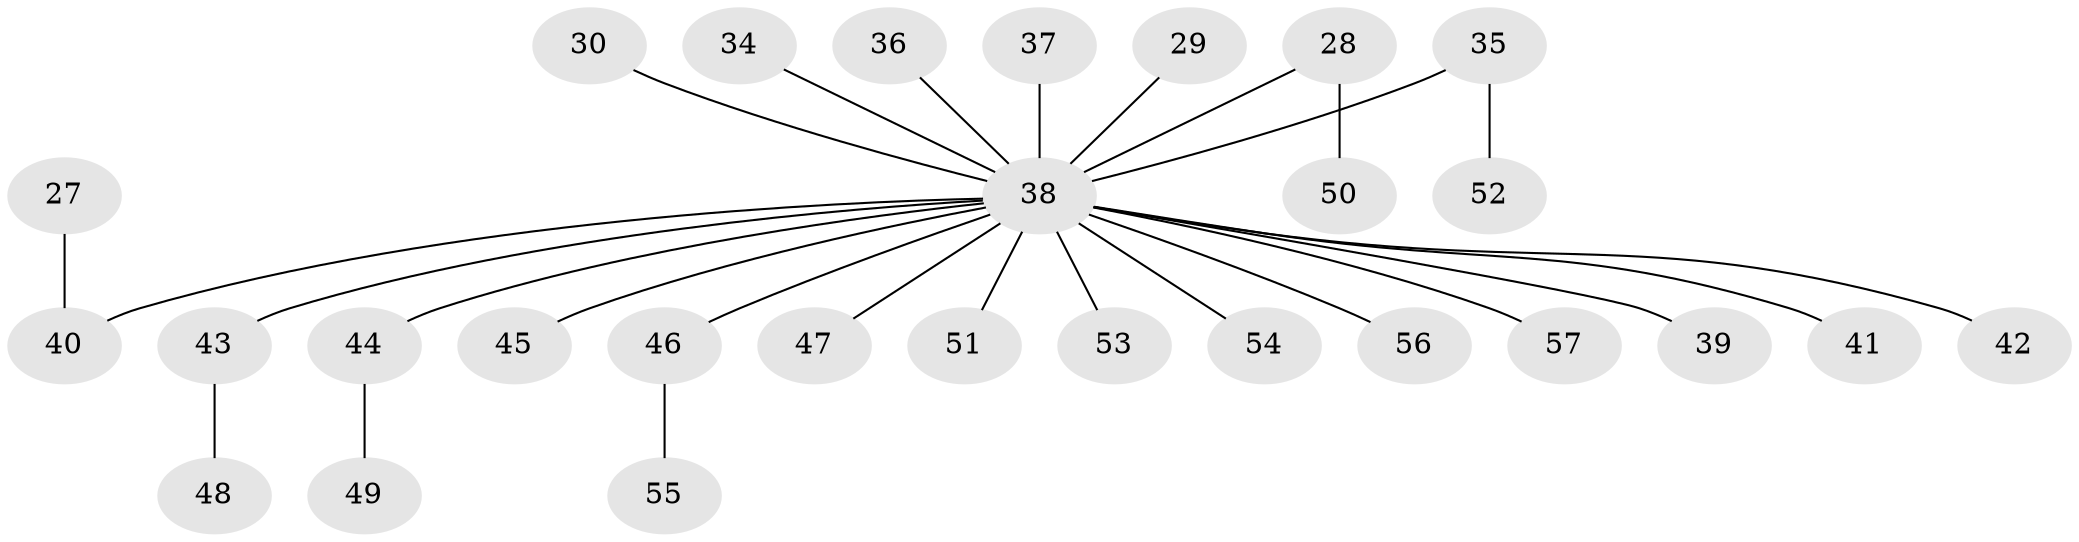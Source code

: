 // original degree distribution, {8: 0.017543859649122806, 4: 0.07017543859649122, 7: 0.017543859649122806, 2: 0.3157894736842105, 3: 0.10526315789473684, 1: 0.47368421052631576}
// Generated by graph-tools (version 1.1) at 2025/56/03/04/25 21:56:58]
// undirected, 28 vertices, 27 edges
graph export_dot {
graph [start="1"]
  node [color=gray90,style=filled];
  27 [super="+19+20"];
  28;
  29;
  30;
  34 [super="+23"];
  35;
  36 [super="+9"];
  37 [super="+26"];
  38 [super="+15+33+13+10+11+31+32+21+12+14+16+22+7+24"];
  39;
  40 [super="+17"];
  41;
  42;
  43;
  44;
  45;
  46;
  47;
  48;
  49;
  50;
  51;
  52;
  53;
  54;
  55;
  56 [super="+18"];
  57 [super="+25"];
  27 -- 40;
  28 -- 50;
  28 -- 38;
  29 -- 38;
  30 -- 38;
  34 -- 38;
  35 -- 52;
  35 -- 38;
  36 -- 38;
  37 -- 38;
  38 -- 44;
  38 -- 54;
  38 -- 39;
  38 -- 45;
  38 -- 51;
  38 -- 53;
  38 -- 43;
  38 -- 40;
  38 -- 41;
  38 -- 46;
  38 -- 42;
  38 -- 47;
  38 -- 56;
  38 -- 57;
  43 -- 48;
  44 -- 49;
  46 -- 55;
}
